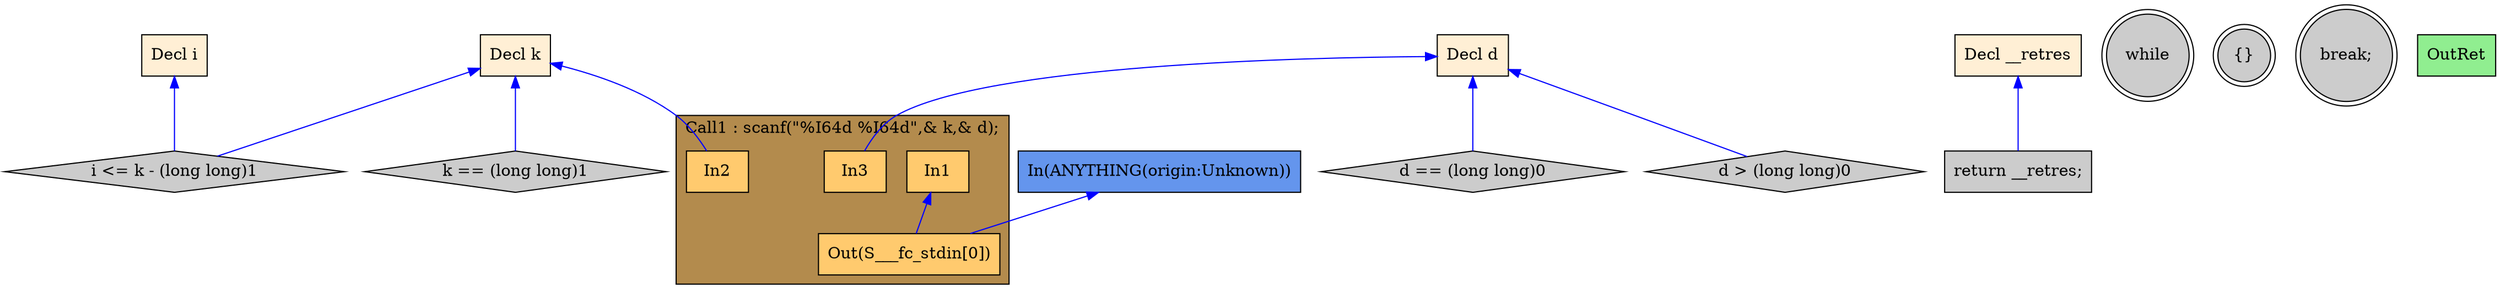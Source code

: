 digraph G {
  rankdir=TB;
  node [style="filled", ];
  2 [label="Decl k", fillcolor="#FFEFD5", shape=box, ];
  3 [label="Decl d", fillcolor="#FFEFD5", shape=box, ];
  4 [label="Decl i", fillcolor="#FFEFD5", shape=box, ];
  5 [label="Decl __retres", fillcolor="#FFEFD5", shape=box, ];
  7 [label="In1", fillcolor="#FFCA6E", shape=box, ];
  8 [label="In2", fillcolor="#FFCA6E", shape=box, ];
  9 [label="In3", fillcolor="#FFCA6E", shape=box, ];
  10 [label="Out(S___fc_stdin[0])", fillcolor="#FFCA6E", shape=box, ];
  11 [label="d == (long long)0", fillcolor="#CCCCCC", shape=diamond, ];
  12 [label="k == (long long)1", fillcolor="#CCCCCC", shape=diamond, ];
  13 [label="d > (long long)0", fillcolor="#CCCCCC", shape=diamond, ];
  14 [label="while", fillcolor="#CCCCCC", shape=doublecircle, ];
  15 [label="i <= k - (long long)1", fillcolor="#CCCCCC", shape=diamond, ];
  16 [label="{}", fillcolor="#CCCCCC", shape=doublecircle, ];
  17 [label="break;", fillcolor="#CCCCCC", shape=doublecircle, ];
  18 [label="return __retres;", fillcolor="#CCCCCC", shape=box, ];
  19 [label="OutRet", fillcolor="#90EE90", shape=box, ];
  20 [label="In(ANYTHING(origin:Unknown))", fillcolor="#6495ED", shape=box, ];
  
  subgraph cluster_Call1 { label="Call1 : scanf(\"%I64d %I64d\",& k,& d);";
                           fillcolor="#B38B4D"; style="filled"; 10;9;8;7;
     };
  
  edge [dir=back, ];
  2 -> 8 [color="#0000FF", ];
  3 -> 9 [color="#0000FF", ];
  7 -> 10 [color="#0000FF", ];
  20 -> 10 [color="#0000FF", ];
  3 -> 11 [color="#0000FF", ];
  2 -> 12 [color="#0000FF", ];
  3 -> 13 [color="#0000FF", ];
  2 -> 15 [color="#0000FF", ];
  4 -> 15 [color="#0000FF", ];
  5 -> 18 [color="#0000FF", ];
  
  }